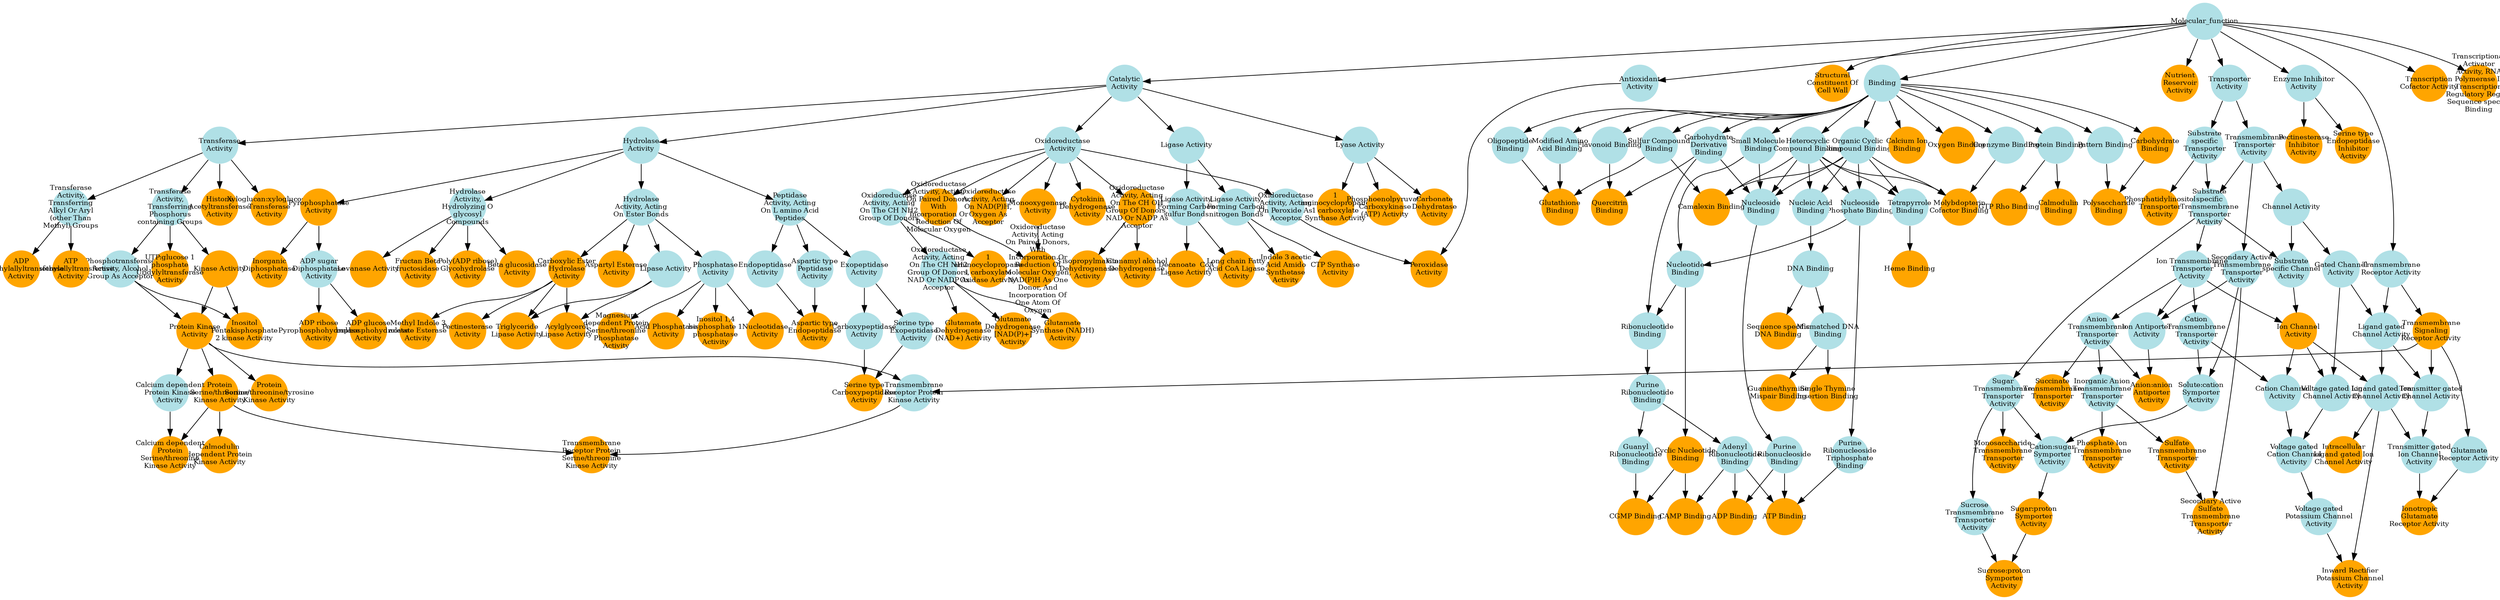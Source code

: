 digraph {
1 [style="filled", fixedsize="true", fontsize="10", shape="circle", width="0.75", fillcolor="powderblue", label="Molecular_function", color="transparent"];
2 [style="filled", fixedsize="true", fontsize="10", shape="circle", width="0.75", fillcolor="powderblue", label="Catalytic
Activity", color="transparent"];
3 [style="filled", fixedsize="true", fontsize="10", shape="circle", width="0.75", fillcolor="powderblue", label="Transferase
Activity", color="transparent"];
4 [style="filled", fixedsize="true", fontsize="10", shape="circle", width="0.75", fillcolor="powderblue", label="Transferase
Activity,
Transferring
Phosphorus
containing Groups", color="transparent"];
5 [style="filled", fixedsize="true", fontsize="10", shape="circle", width="0.75", fillcolor="orange", label="Kinase Activity", color="transparent"];
6 [style="filled", fixedsize="true", fontsize="10", shape="circle", width="0.75", fillcolor="powderblue", label="Phosphotransferase
Activity, Alcohol
Group As Acceptor", color="transparent"];
7 [style="filled", fixedsize="true", fontsize="10", shape="circle", width="0.75", fillcolor="orange", label="Protein Kinase
Activity", color="transparent"];
8 [style="filled", fixedsize="true", fontsize="10", shape="circle", width="0.75", fillcolor="orange", label="Protein
Serine/threonine
Kinase Activity", color="transparent"];
9 [style="filled", fixedsize="true", fontsize="10", shape="circle", width="0.75", fillcolor="powderblue", label="Binding", color="transparent"];
10 [style="filled", fixedsize="true", fontsize="10", shape="circle", width="0.75", fillcolor="powderblue", label="Small Molecule
Binding", color="transparent"];
11 [style="filled", fixedsize="true", fontsize="10", shape="circle", width="0.75", fillcolor="powderblue", label="Organic Cyclic
Compound Binding", color="transparent"];
12 [style="filled", fixedsize="true", fontsize="10", shape="circle", width="0.75", fillcolor="powderblue", label="Carbohydrate
Derivative
Binding", color="transparent"];
13 [style="filled", fixedsize="true", fontsize="10", shape="circle", width="0.75", fillcolor="powderblue", label="Heterocyclic
Compound Binding", color="transparent"];
14 [style="filled", fixedsize="true", fontsize="10", shape="circle", width="0.75", fillcolor="powderblue", label="Nucleoside
Binding", color="transparent"];
15 [style="filled", fixedsize="true", fontsize="10", shape="circle", width="0.75", fillcolor="powderblue", label="Purine
Ribonucleoside
Binding", color="transparent"];
16 [style="filled", fixedsize="true", fontsize="10", shape="circle", width="0.75", fillcolor="powderblue", label="Nucleoside
Phosphate Binding", color="transparent"];
17 [style="filled", fixedsize="true", fontsize="10", shape="circle", width="0.75", fillcolor="powderblue", label="Nucleotide
Binding", color="transparent"];
18 [style="filled", fixedsize="true", fontsize="10", shape="circle", width="0.75", fillcolor="powderblue", label="Ribonucleotide
Binding", color="transparent"];
19 [style="filled", fixedsize="true", fontsize="10", shape="circle", width="0.75", fillcolor="powderblue", label="Purine
Ribonucleotide
Binding", color="transparent"];
20 [style="filled", fixedsize="true", fontsize="10", shape="circle", width="0.75", fillcolor="powderblue", label="Adenyl
Ribonucleotide
Binding", color="transparent"];
21 [style="filled", fixedsize="true", fontsize="10", shape="circle", width="0.75", fillcolor="powderblue", label="Purine
Ribonucleoside
Triphosphate
Binding", color="transparent"];
22 [style="filled", fixedsize="true", fontsize="10", shape="circle", width="0.75", fillcolor="orange", label="ATP Binding", color="transparent"];
23 [style="filled", fixedsize="true", fontsize="10", shape="circle", width="0.75", fillcolor="orange", label="Structural
Constituent Of
Cell Wall", color="transparent"];
24 [style="filled", fixedsize="true", fontsize="10", shape="circle", width="0.75", fillcolor="orange", label="ADP Binding", color="transparent"];
25 [style="filled", fixedsize="true", fontsize="10", shape="circle", width="0.75", fillcolor="powderblue", label="Protein Binding", color="transparent"];
26 [style="filled", fixedsize="true", fontsize="10", shape="circle", width="0.75", fillcolor="orange", label="Calmodulin
Binding", color="transparent"];
27 [style="filled", fixedsize="true", fontsize="10", shape="circle", width="0.75", fillcolor="powderblue", label="Tetrapyrrole
Binding", color="transparent"];
28 [style="filled", fixedsize="true", fontsize="10", shape="circle", width="0.75", fillcolor="orange", label="Heme Binding", color="transparent"];
29 [style="filled", fixedsize="true", fontsize="10", shape="circle", width="0.75", fillcolor="powderblue", label="Transporter
Activity", color="transparent"];
30 [style="filled", fixedsize="true", fontsize="10", shape="circle", width="0.75", fillcolor="powderblue", label="Transmembrane
Transporter
Activity", color="transparent"];
31 [style="filled", fixedsize="true", fontsize="10", shape="circle", width="0.75", fillcolor="powderblue", label="Substrate
specific
Transporter
Activity", color="transparent"];
32 [style="filled", fixedsize="true", fontsize="10", shape="circle", width="0.75", fillcolor="powderblue", label="Substrate
specific
Transmembrane
Transporter
Activity", color="transparent"];
33 [style="filled", fixedsize="true", fontsize="10", shape="circle", width="0.75", fillcolor="powderblue", label="Ion Transmembrane
Transporter
Activity", color="transparent"];
34 [style="filled", fixedsize="true", fontsize="10", shape="circle", width="0.75", fillcolor="powderblue", label="Anion
Transmembrane
Transporter
Activity", color="transparent"];
35 [style="filled", fixedsize="true", fontsize="10", shape="circle", width="0.75", fillcolor="powderblue", label="Inorganic Anion
Transmembrane
Transporter
Activity", color="transparent"];
36 [style="filled", fixedsize="true", fontsize="10", shape="circle", width="0.75", fillcolor="orange", label="Sulfate
Transmembrane
Transporter
Activity", color="transparent"];
37 [style="filled", fixedsize="true", fontsize="10", shape="circle", width="0.75", fillcolor="orange", label="Carbohydrate
Binding", color="transparent"];
38 [style="filled", fixedsize="true", fontsize="10", shape="circle", width="0.75", fillcolor="powderblue", label="Nucleic Acid
Binding", color="transparent"];
39 [style="filled", fixedsize="true", fontsize="10", shape="circle", width="0.75", fillcolor="powderblue", label="DNA Binding", color="transparent"];
40 [style="filled", fixedsize="true", fontsize="10", shape="circle", width="0.75", fillcolor="orange", label="Sequence specific
DNA Binding", color="transparent"];
41 [style="filled", fixedsize="true", fontsize="10", shape="circle", width="0.75", fillcolor="orange", label="Nutrient
Reservoir
Activity", color="transparent"];
42 [style="filled", fixedsize="true", fontsize="10", shape="circle", width="0.75", fillcolor="orange", label="Cyclic Nucleotide
Binding", color="transparent"];
43 [style="filled", fixedsize="true", fontsize="10", shape="circle", width="0.75", fillcolor="powderblue", label="Hydrolase
Activity", color="transparent"];
44 [style="filled", fixedsize="true", fontsize="10", shape="circle", width="0.75", fillcolor="powderblue", label="Hydrolase
Activity,
Hydrolyzing O
glycosyl
Compounds", color="transparent"];
45 [style="filled", fixedsize="true", fontsize="10", shape="circle", width="0.75", fillcolor="orange", label="Levanase Activity", color="transparent"];
46 [style="filled", fixedsize="true", fontsize="10", shape="circle", width="0.75", fillcolor="orange", label="Fructan Beta
fructosidase
Activity", color="transparent"];
47 [style="filled", fixedsize="true", fontsize="10", shape="circle", width="0.75", fillcolor="powderblue", label="Channel Activity", color="transparent"];
48 [style="filled", fixedsize="true", fontsize="10", shape="circle", width="0.75", fillcolor="powderblue", label="Substrate
specific Channel
Activity", color="transparent"];
49 [style="filled", fixedsize="true", fontsize="10", shape="circle", width="0.75", fillcolor="orange", label="Ion Channel
Activity", color="transparent"];
50 [style="filled", fixedsize="true", fontsize="10", shape="circle", width="0.75", fillcolor="powderblue", label="Cation
Transmembrane
Transporter
Activity", color="transparent"];
51 [style="filled", fixedsize="true", fontsize="10", shape="circle", width="0.75", fillcolor="powderblue", label="Cation Channel
Activity", color="transparent"];
52 [style="filled", fixedsize="true", fontsize="10", shape="circle", width="0.75", fillcolor="powderblue", label="Gated Channel
Activity", color="transparent"];
53 [style="filled", fixedsize="true", fontsize="10", shape="circle", width="0.75", fillcolor="powderblue", label="Voltage gated Ion
Channel Activity", color="transparent"];
54 [style="filled", fixedsize="true", fontsize="10", shape="circle", width="0.75", fillcolor="powderblue", label="Voltage gated
Cation Channel
Activity", color="transparent"];
55 [style="filled", fixedsize="true", fontsize="10", shape="circle", width="0.75", fillcolor="powderblue", label="Voltage gated
Potassium Channel
Activity", color="transparent"];
56 [style="filled", fixedsize="true", fontsize="10", shape="circle", width="0.75", fillcolor="powderblue", label="Transmembrane
Receptor Activity", color="transparent"];
57 [style="filled", fixedsize="true", fontsize="10", shape="circle", width="0.75", fillcolor="powderblue", label="Ligand gated
Channel Activity", color="transparent"];
58 [style="filled", fixedsize="true", fontsize="10", shape="circle", width="0.75", fillcolor="powderblue", label="Ligand gated Ion
Channel Activity", color="transparent"];
59 [style="filled", fixedsize="true", fontsize="10", shape="circle", width="0.75", fillcolor="orange", label="Inward Rectifier
Potassium Channel
Activity", color="transparent"];
60 [style="filled", fixedsize="true", fontsize="10", shape="circle", width="0.75", fillcolor="orange", label="Phosphate Ion
Transmembrane
Transporter
Activity", color="transparent"];
61 [style="filled", fixedsize="true", fontsize="10", shape="circle", width="0.75", fillcolor="orange", label="Transmembrane
Signaling
Receptor Activity", color="transparent"];
62 [style="filled", fixedsize="true", fontsize="10", shape="circle", width="0.75", fillcolor="powderblue", label="Transmembrane
Receptor Protein
Kinase Activity", color="transparent"];
63 [style="filled", fixedsize="true", fontsize="10", shape="circle", width="0.75", fillcolor="orange", label="Transmembrane
Receptor Protein
Serine/threonine
Kinase Activity", color="transparent"];
64 [style="filled", fixedsize="true", fontsize="10", shape="circle", width="0.75", fillcolor="powderblue", label="Secondary Active
Transmembrane
Transporter
Activity", color="transparent"];
65 [style="filled", fixedsize="true", fontsize="10", shape="circle", width="0.75", fillcolor="powderblue", label="Enzyme Inhibitor
Activity", color="transparent"];
66 [style="filled", fixedsize="true", fontsize="10", shape="circle", width="0.75", fillcolor="orange", label="Serine type
Endopeptidase
Inhibitor
Activity", color="transparent"];
67 [style="filled", fixedsize="true", fontsize="10", shape="circle", width="0.75", fillcolor="powderblue", label="Antioxidant
Activity", color="transparent"];
68 [style="filled", fixedsize="true", fontsize="10", shape="circle", width="0.75", fillcolor="powderblue", label="Oxidoreductase
Activity", color="transparent"];
69 [style="filled", fixedsize="true", fontsize="10", shape="circle", width="0.75", fillcolor="powderblue", label="Oxidoreductase
Activity, Acting
On Peroxide As
Acceptor", color="transparent"];
70 [style="filled", fixedsize="true", fontsize="10", shape="circle", width="0.75", fillcolor="orange", label="Peroxidase
Activity", color="transparent"];
71 [style="filled", fixedsize="true", fontsize="10", shape="circle", width="0.75", fillcolor="orange", label="Calcium Ion
Binding", color="transparent"];
72 [style="filled", fixedsize="true", fontsize="10", shape="circle", width="0.75", fillcolor="orange", label="Oxygen Binding", color="transparent"];
73 [style="filled", fixedsize="true", fontsize="10", shape="circle", width="0.75", fillcolor="powderblue", label="Hydrolase
Activity, Acting
On Ester Bonds", color="transparent"];
74 [style="filled", fixedsize="true", fontsize="10", shape="circle", width="0.75", fillcolor="orange", label="Carboxylic Ester
Hydrolase
Activity", color="transparent"];
75 [style="filled", fixedsize="true", fontsize="10", shape="circle", width="0.75", fillcolor="orange", label="Methyl Indole 3
acetate Esterase
Activity", color="transparent"];
76 [style="filled", fixedsize="true", fontsize="10", shape="circle", width="0.75", fillcolor="orange", label="Calmodulin
dependent Protein
Kinase Activity", color="transparent"];
77 [style="filled", fixedsize="true", fontsize="10", shape="circle", width="0.75", fillcolor="orange", label="Cytokinin
Dehydrogenase
Activity", color="transparent"];
78 [style="filled", fixedsize="true", fontsize="10", shape="circle", width="0.75", fillcolor="powderblue", label="Peptidase
Activity, Acting
On L amino Acid
Peptides", color="transparent"];
79 [style="filled", fixedsize="true", fontsize="10", shape="circle", width="0.75", fillcolor="powderblue", label="Exopeptidase
Activity", color="transparent"];
80 [style="filled", fixedsize="true", fontsize="10", shape="circle", width="0.75", fillcolor="powderblue", label="Carboxypeptidase
Activity", color="transparent"];
81 [style="filled", fixedsize="true", fontsize="10", shape="circle", width="0.75", fillcolor="powderblue", label="Serine type
Exopeptidase
Activity", color="transparent"];
82 [style="filled", fixedsize="true", fontsize="10", shape="circle", width="0.75", fillcolor="orange", label="Serine type
Carboxypeptidase
Activity", color="transparent"];
83 [style="filled", fixedsize="true", fontsize="10", shape="circle", width="0.75", fillcolor="orange", label="Pectinesterase
Activity", color="transparent"];
84 [style="filled", fixedsize="true", fontsize="10", shape="circle", width="0.75", fillcolor="orange", label="Histone
Acetyltransferase
Activity", color="transparent"];
85 [style="filled", fixedsize="true", fontsize="10", shape="circle", width="0.75", fillcolor="orange", label="Aspartyl Esterase
Activity", color="transparent"];
86 [style="filled", fixedsize="true", fontsize="10", shape="circle", width="0.75", fillcolor="orange", label="Poly(ADP ribose)
Glycohydrolase
Activity", color="transparent"];
87 [style="filled", fixedsize="true", fontsize="10", shape="circle", width="0.75", fillcolor="orange", label="Secondary Active
Sulfate
Transmembrane
Transporter
Activity", color="transparent"];
88 [style="filled", fixedsize="true", fontsize="10", shape="circle", width="0.75", fillcolor="powderblue", label="Glutamate
Receptor Activity", color="transparent"];
89 [style="filled", fixedsize="true", fontsize="10", shape="circle", width="0.75", fillcolor="powderblue", label="Transmitter gated
Channel Activity", color="transparent"];
90 [style="filled", fixedsize="true", fontsize="10", shape="circle", width="0.75", fillcolor="powderblue", label="Transmitter gated
Ion Channel
Activity", color="transparent"];
91 [style="filled", fixedsize="true", fontsize="10", shape="circle", width="0.75", fillcolor="orange", label="Ionotropic
Glutamate
Receptor Activity", color="transparent"];
92 [style="filled", fixedsize="true", fontsize="10", shape="circle", width="0.75", fillcolor="orange", label="Intracellular
Ligand gated Ion
Channel Activity", color="transparent"];
93 [style="filled", fixedsize="true", fontsize="10", shape="circle", width="0.75", fillcolor="powderblue", label="Ligase Activity", color="transparent"];
94 [style="filled", fixedsize="true", fontsize="10", shape="circle", width="0.75", fillcolor="powderblue", label="Ligase Activity,
Forming Carbon
nitrogen Bonds", color="transparent"];
95 [style="filled", fixedsize="true", fontsize="10", shape="circle", width="0.75", fillcolor="orange", label="CTP Synthase
Activity", color="transparent"];
96 [style="filled", fixedsize="true", fontsize="10", shape="circle", width="0.75", fillcolor="orange", label="Beta glucosidase
Activity", color="transparent"];
97 [style="filled", fixedsize="true", fontsize="10", shape="circle", width="0.75", fillcolor="powderblue", label="Calcium dependent
Protein Kinase
Activity", color="transparent"];
98 [style="filled", fixedsize="true", fontsize="10", shape="circle", width="0.75", fillcolor="orange", label="Calcium dependent
Protein
Serine/threonine
Kinase Activity", color="transparent"];
99 [style="filled", fixedsize="true", fontsize="10", shape="circle", width="0.75", fillcolor="orange", label="Pyrophosphatase
Activity", color="transparent"];
100 [style="filled", fixedsize="true", fontsize="10", shape="circle", width="0.75", fillcolor="orange", label="Indole 3 acetic
Acid Amido
Synthetase
Activity", color="transparent"];
101 [style="filled", fixedsize="true", fontsize="10", shape="circle", width="0.75", fillcolor="powderblue", label="ADP sugar
Diphosphatase
Activity", color="transparent"];
102 [style="filled", fixedsize="true", fontsize="10", shape="circle", width="0.75", fillcolor="orange", label="ADP glucose
Pyrophosphohydrolase
Activity", color="transparent"];
103 [style="filled", fixedsize="true", fontsize="10", shape="circle", width="0.75", fillcolor="powderblue", label="Lyase Activity", color="transparent"];
104 [style="filled", fixedsize="true", fontsize="10", shape="circle", width="0.75", fillcolor="orange", label="1
aminocyclopropane
1 carboxylate
Synthase Activity", color="transparent"];
105 [style="filled", fixedsize="true", fontsize="10", shape="circle", width="0.75", fillcolor="orange", label="Oxidoreductase
Activity, Acting
On The CH OH
Group Of Donors,
NAD Or NADP As
Acceptor", color="transparent"];
106 [style="filled", fixedsize="true", fontsize="10", shape="circle", width="0.75", fillcolor="powderblue", label="Phosphatase
Activity", color="transparent"];
107 [style="filled", fixedsize="true", fontsize="10", shape="circle", width="0.75", fillcolor="orange", label="Inositol 1,4
bisphosphate 1
phosphatase
Activity", color="transparent"];
108 [style="filled", fixedsize="true", fontsize="10", shape="circle", width="0.75", fillcolor="orange", label="Pectinesterase
Inhibitor
Activity", color="transparent"];
109 [style="filled", fixedsize="true", fontsize="10", shape="circle", width="0.75", fillcolor="orange", label="Monooxygenase
Activity", color="transparent"];
110 [style="filled", fixedsize="true", fontsize="10", shape="circle", width="0.75", fillcolor="orange", label="Oxidoreductase
Activity, Acting
On Paired Donors,
With
Incorporation Or
Reduction Of
Molecular Oxygen", color="transparent"];
111 [style="filled", fixedsize="true", fontsize="10", shape="circle", width="0.75", fillcolor="orange", label="Oxidoreductase
Activity, Acting
On Paired Donors,
With
Incorporation Or
Reduction Of
Molecular Oxygen,
NAD(P)H As One
Donor, And
Incorporation Of
One Atom Of
Oxygen", color="transparent"];
112 [style="filled", fixedsize="true", fontsize="10", shape="circle", width="0.75", fillcolor="orange", label="Transcription
Cofactor Activity", color="transparent"];
113 [style="filled", fixedsize="true", fontsize="10", shape="circle", width="0.75", fillcolor="powderblue", label="Solute:cation
Symporter
Activity", color="transparent"];
114 [style="filled", fixedsize="true", fontsize="10", shape="circle", width="0.75", fillcolor="powderblue", label="Sugar
Transmembrane
Transporter
Activity", color="transparent"];
115 [style="filled", fixedsize="true", fontsize="10", shape="circle", width="0.75", fillcolor="powderblue", label="Cation:sugar
Symporter
Activity", color="transparent"];
116 [style="filled", fixedsize="true", fontsize="10", shape="circle", width="0.75", fillcolor="orange", label="Sugar:proton
Symporter
Activity", color="transparent"];
117 [style="filled", fixedsize="true", fontsize="10", shape="circle", width="0.75", fillcolor="powderblue", label="Sucrose
Transmembrane
Transporter
Activity", color="transparent"];
118 [style="filled", fixedsize="true", fontsize="10", shape="circle", width="0.75", fillcolor="orange", label="Sucrose:proton
Symporter
Activity", color="transparent"];
119 [style="filled", fixedsize="true", fontsize="10", shape="circle", width="0.75", fillcolor="powderblue", label="Pattern Binding", color="transparent"];
120 [style="filled", fixedsize="true", fontsize="10", shape="circle", width="0.75", fillcolor="orange", label="Polysaccharide
Binding", color="transparent"];
121 [style="filled", fixedsize="true", fontsize="10", shape="circle", width="0.75", fillcolor="orange", label="Monosaccharide
Transmembrane
Transporter
Activity", color="transparent"];
122 [style="filled", fixedsize="true", fontsize="10", shape="circle", width="0.75", fillcolor="orange", label="Cinnamyl alcohol
Dehydrogenase
Activity", color="transparent"];
123 [style="filled", fixedsize="true", fontsize="10", shape="circle", width="0.75", fillcolor="powderblue", label="Oxidoreductase
Activity, Acting
On The CH NH2
Group Of Donors", color="transparent"];
124 [style="filled", fixedsize="true", fontsize="10", shape="circle", width="0.75", fillcolor="powderblue", label="Oxidoreductase
Activity, Acting
On The CH NH2
Group Of Donors,
NAD Or NADP As
Acceptor", color="transparent"];
125 [style="filled", fixedsize="true", fontsize="10", shape="circle", width="0.75", fillcolor="orange", label="Glutamate
Synthase (NADH)
Activity", color="transparent"];
126 [style="filled", fixedsize="true", fontsize="10", shape="circle", width="0.75", fillcolor="orange", label="GTP Rho Binding", color="transparent"];
127 [style="filled", fixedsize="true", fontsize="10", shape="circle", width="0.75", fillcolor="orange", label="Phosphoenolpyruvate
Carboxykinase
(ATP) Activity", color="transparent"];
128 [style="filled", fixedsize="true", fontsize="10", shape="circle", width="0.75", fillcolor="orange", label="Nucleotidase
Activity", color="transparent"];
129 [style="filled", fixedsize="true", fontsize="10", shape="circle", width="0.75", fillcolor="orange", label="Inositol
Pentakisphosphate
2 kinase Activity", color="transparent"];
130 [style="filled", fixedsize="true", fontsize="10", shape="circle", width="0.75", fillcolor="powderblue", label="Lipase Activity", color="transparent"];
131 [style="filled", fixedsize="true", fontsize="10", shape="circle", width="0.75", fillcolor="orange", label="Triglyceride
Lipase Activity", color="transparent"];
132 [style="filled", fixedsize="true", fontsize="10", shape="circle", width="0.75", fillcolor="orange", label="Glutamate
Dehydrogenase
(NAD+) Activity", color="transparent"];
133 [style="filled", fixedsize="true", fontsize="10", shape="circle", width="0.75", fillcolor="orange", label="Succinate
Transmembrane
Transporter
Activity", color="transparent"];
134 [style="filled", fixedsize="true", fontsize="10", shape="circle", width="0.75", fillcolor="powderblue", label="Sulfur Compound
Binding", color="transparent"];
135 [style="filled", fixedsize="true", fontsize="10", shape="circle", width="0.75", fillcolor="orange", label="Camalexin Binding", color="transparent"];
136 [style="filled", fixedsize="true", fontsize="10", shape="circle", width="0.75", fillcolor="powderblue", label="Flavonoid Binding", color="transparent"];
137 [style="filled", fixedsize="true", fontsize="10", shape="circle", width="0.75", fillcolor="orange", label="Quercitrin
Binding", color="transparent"];
138 [style="filled", fixedsize="true", fontsize="10", shape="circle", width="0.75", fillcolor="orange", label="Magnesium
dependent Protein
Serine/threonine
Phosphatase
Activity", color="transparent"];
139 [style="filled", fixedsize="true", fontsize="10", shape="circle", width="0.75", fillcolor="orange", label="ADP ribose
Pyrophosphohydrolase
Activity", color="transparent"];
140 [style="filled", fixedsize="true", fontsize="10", shape="circle", width="0.75", fillcolor="powderblue", label="Modified Amino
Acid Binding", color="transparent"];
141 [style="filled", fixedsize="true", fontsize="10", shape="circle", width="0.75", fillcolor="powderblue", label="Oligopeptide
Binding", color="transparent"];
142 [style="filled", fixedsize="true", fontsize="10", shape="circle", width="0.75", fillcolor="orange", label="Glutathione
Binding", color="transparent"];
143 [style="filled", fixedsize="true", fontsize="10", shape="circle", width="0.75", fillcolor="orange", label="Acylglycerol
Lipase Activity", color="transparent"];
144 [style="filled", fixedsize="true", fontsize="10", shape="circle", width="0.75", fillcolor="powderblue", label="Ion Antiporter
Activity", color="transparent"];
145 [style="filled", fixedsize="true", fontsize="10", shape="circle", width="0.75", fillcolor="orange", label="Anion:anion
Antiporter
Activity", color="transparent"];
146 [style="filled", fixedsize="true", fontsize="10", shape="circle", width="0.75", fillcolor="orange", label="Acid Phosphatase
Activity", color="transparent"];
147 [style="filled", fixedsize="true", fontsize="10", shape="circle", width="0.75", fillcolor="orange", label="1
aminocyclopropane
1 carboxylate
Oxidase Activity", color="transparent"];
148 [style="filled", fixedsize="true", fontsize="10", shape="circle", width="0.75", fillcolor="powderblue", label="Ligase Activity,
Forming Carbon
sulfur Bonds", color="transparent"];
149 [style="filled", fixedsize="true", fontsize="10", shape="circle", width="0.75", fillcolor="orange", label="Long chain Fatty
Acid CoA Ligase
Activity", color="transparent"];
150 [style="filled", fixedsize="true", fontsize="10", shape="circle", width="0.75", fillcolor="orange", label="Decanoate  CoA
Ligase Activity", color="transparent"];
151 [style="filled", fixedsize="true", fontsize="10", shape="circle", width="0.75", fillcolor="orange", label="Xyloglucan:xyloglucosyl
Transferase
Activity", color="transparent"];
152 [style="filled", fixedsize="true", fontsize="10", shape="circle", width="0.75", fillcolor="orange", label="CAMP Binding", color="transparent"];
153 [style="filled", fixedsize="true", fontsize="10", shape="circle", width="0.75", fillcolor="powderblue", label="Guanyl
Ribonucleotide
Binding", color="transparent"];
154 [style="filled", fixedsize="true", fontsize="10", shape="circle", width="0.75", fillcolor="orange", label="CGMP Binding", color="transparent"];
155 [style="filled", fixedsize="true", fontsize="10", shape="circle", width="0.75", fillcolor="orange", label="Inorganic
Diphosphatase
Activity", color="transparent"];
156 [style="filled", fixedsize="true", fontsize="10", shape="circle", width="0.75", fillcolor="orange", label="Protein
Serine/threonine/tyrosine
Kinase Activity", color="transparent"];
157 [style="filled", fixedsize="true", fontsize="10", shape="circle", width="0.75", fillcolor="orange", label="UTP:glucose 1
phosphate
Uridylyltransferase
Activity", color="transparent"];
158 [style="filled", fixedsize="true", fontsize="10", shape="circle", width="0.75", fillcolor="orange", label="Oxidoreductase
Activity, Acting
On NAD(P)H,
Oxygen As
Acceptor", color="transparent"];
159 [style="filled", fixedsize="true", fontsize="10", shape="circle", width="0.75", fillcolor="powderblue", label="Endopeptidase
Activity", color="transparent"];
160 [style="filled", fixedsize="true", fontsize="10", shape="circle", width="0.75", fillcolor="powderblue", label="Aspartic type
Peptidase
Activity", color="transparent"];
161 [style="filled", fixedsize="true", fontsize="10", shape="circle", width="0.75", fillcolor="orange", label="Aspartic type
Endopeptidase
Activity", color="transparent"];
162 [style="filled", fixedsize="true", fontsize="10", shape="circle", width="0.75", fillcolor="powderblue", label="Coenzyme Binding", color="transparent"];
163 [style="filled", fixedsize="true", fontsize="10", shape="circle", width="0.75", fillcolor="orange", label="Molybdopterin
Cofactor Binding", color="transparent"];
164 [style="filled", fixedsize="true", fontsize="10", shape="circle", width="0.75", fillcolor="orange", label="Glutamate
Dehydrogenase
[NAD(P)+]
Activity", color="transparent"];
165 [style="filled", fixedsize="true", fontsize="10", shape="circle", width="0.75", fillcolor="orange", label="3 isopropylmalate
Dehydrogenase
Activity", color="transparent"];
166 [style="filled", fixedsize="true", fontsize="10", shape="circle", width="0.75", fillcolor="powderblue", label="Transferase
Activity,
Transferring
Alkyl Or Aryl
(other Than
Methyl) Groups", color="transparent"];
167 [style="filled", fixedsize="true", fontsize="10", shape="circle", width="0.75", fillcolor="orange", label="ATP
Dimethylallyltransferase
Activity", color="transparent"];
168 [style="filled", fixedsize="true", fontsize="10", shape="circle", width="0.75", fillcolor="orange", label="ADP
Dimethylallyltransferase
Activity", color="transparent"];
169 [style="filled", fixedsize="true", fontsize="10", shape="circle", width="0.75", fillcolor="powderblue", label="Mismatched DNA
Binding", color="transparent"];
170 [style="filled", fixedsize="true", fontsize="10", shape="circle", width="0.75", fillcolor="orange", label="Guanine/thymine
Mispair Binding", color="transparent"];
171 [style="filled", fixedsize="true", fontsize="10", shape="circle", width="0.75", fillcolor="orange", label="Single Thymine
Insertion Binding", color="transparent"];
172 [style="filled", fixedsize="true", fontsize="10", shape="circle", width="0.75", fillcolor="orange", label="Carbonate
Dehydratase
Activity", color="transparent"];
173 [style="filled", fixedsize="true", fontsize="10", shape="circle", width="0.75", fillcolor="orange", label="Phosphatidylinositol
Transporter
Activity", color="transparent"];
174 [style="filled", fixedsize="true", fontsize="10", shape="circle", width="0.75", fillcolor="orange", label="Transcriptional
Activator
Activity, RNA
Polymerase II
Transcription
Regulatory Region
Sequence specific
Binding", color="transparent"];
1 -> 2 [color="#000000", lty="solid"];
2 -> 3 [color="#000000", lty="solid"];
3 -> 4 [color="#000000", lty="solid"];
4 -> 5 [color="#000000", lty="solid"];
4 -> 6 [color="#000000", lty="solid"];
5 -> 7 [color="#000000", lty="solid"];
6 -> 7 [color="#000000", lty="solid"];
7 -> 8 [color="#000000", lty="solid"];
1 -> 9 [color="#000000", lty="solid"];
9 -> 10 [color="#000000", lty="solid"];
9 -> 11 [color="#000000", lty="solid"];
9 -> 12 [color="#000000", lty="solid"];
9 -> 13 [color="#000000", lty="solid"];
10 -> 14 [color="#000000", lty="solid"];
11 -> 14 [color="#000000", lty="solid"];
12 -> 14 [color="#000000", lty="solid"];
13 -> 14 [color="#000000", lty="solid"];
14 -> 15 [color="#000000", lty="solid"];
11 -> 16 [color="#000000", lty="solid"];
13 -> 16 [color="#000000", lty="solid"];
10 -> 17 [color="#000000", lty="solid"];
16 -> 17 [color="#000000", lty="solid"];
12 -> 18 [color="#000000", lty="solid"];
17 -> 18 [color="#000000", lty="solid"];
18 -> 19 [color="#000000", lty="solid"];
19 -> 20 [color="#000000", lty="solid"];
16 -> 21 [color="#000000", lty="solid"];
15 -> 22 [color="#000000", lty="solid"];
20 -> 22 [color="#000000", lty="solid"];
21 -> 22 [color="#000000", lty="solid"];
1 -> 23 [color="#000000", lty="solid"];
15 -> 24 [color="#000000", lty="solid"];
20 -> 24 [color="#000000", lty="solid"];
9 -> 25 [color="#000000", lty="solid"];
25 -> 26 [color="#000000", lty="solid"];
11 -> 27 [color="#000000", lty="solid"];
13 -> 27 [color="#000000", lty="solid"];
27 -> 28 [color="#000000", lty="solid"];
1 -> 29 [color="#000000", lty="solid"];
29 -> 30 [color="#000000", lty="solid"];
29 -> 31 [color="#000000", lty="solid"];
30 -> 32 [color="#000000", lty="solid"];
31 -> 32 [color="#000000", lty="solid"];
32 -> 33 [color="#000000", lty="solid"];
33 -> 34 [color="#000000", lty="solid"];
34 -> 35 [color="#000000", lty="solid"];
35 -> 36 [color="#000000", lty="solid"];
9 -> 37 [color="#000000", lty="solid"];
11 -> 38 [color="#000000", lty="solid"];
13 -> 38 [color="#000000", lty="solid"];
38 -> 39 [color="#000000", lty="solid"];
39 -> 40 [color="#000000", lty="solid"];
1 -> 41 [color="#000000", lty="solid"];
17 -> 42 [color="#000000", lty="solid"];
2 -> 43 [color="#000000", lty="solid"];
43 -> 44 [color="#000000", lty="solid"];
44 -> 45 [color="#000000", lty="solid"];
44 -> 46 [color="#000000", lty="solid"];
30 -> 47 [color="#000000", lty="solid"];
32 -> 48 [color="#000000", lty="solid"];
47 -> 48 [color="#000000", lty="solid"];
33 -> 49 [color="#000000", lty="solid"];
48 -> 49 [color="#000000", lty="solid"];
33 -> 50 [color="#000000", lty="solid"];
49 -> 51 [color="#000000", lty="solid"];
50 -> 51 [color="#000000", lty="solid"];
47 -> 52 [color="#000000", lty="solid"];
49 -> 53 [color="#000000", lty="solid"];
52 -> 53 [color="#000000", lty="solid"];
51 -> 54 [color="#000000", lty="solid"];
53 -> 54 [color="#000000", lty="solid"];
54 -> 55 [color="#000000", lty="solid"];
1 -> 56 [color="#000000", lty="solid"];
52 -> 57 [color="#000000", lty="solid"];
56 -> 57 [color="#000000", lty="solid"];
49 -> 58 [color="#000000", lty="solid"];
57 -> 58 [color="#000000", lty="solid"];
55 -> 59 [color="#000000", lty="solid"];
58 -> 59 [color="#000000", lty="solid"];
35 -> 60 [color="#000000", lty="solid"];
56 -> 61 [color="#000000", lty="solid"];
7 -> 62 [color="#000000", lty="solid"];
61 -> 62 [color="#000000", lty="solid"];
8 -> 63 [color="#000000", lty="solid"];
62 -> 63 [color="#000000", lty="solid"];
30 -> 64 [color="#000000", lty="solid"];
1 -> 65 [color="#000000", lty="solid"];
65 -> 66 [color="#000000", lty="solid"];
1 -> 67 [color="#000000", lty="solid"];
2 -> 68 [color="#000000", lty="solid"];
68 -> 69 [color="#000000", lty="solid"];
67 -> 70 [color="#000000", lty="solid"];
69 -> 70 [color="#000000", lty="solid"];
9 -> 71 [color="#000000", lty="solid"];
9 -> 72 [color="#000000", lty="solid"];
43 -> 73 [color="#000000", lty="solid"];
73 -> 74 [color="#000000", lty="solid"];
74 -> 75 [color="#000000", lty="solid"];
8 -> 76 [color="#000000", lty="solid"];
68 -> 77 [color="#000000", lty="solid"];
43 -> 78 [color="#000000", lty="solid"];
78 -> 79 [color="#000000", lty="solid"];
79 -> 80 [color="#000000", lty="solid"];
79 -> 81 [color="#000000", lty="solid"];
80 -> 82 [color="#000000", lty="solid"];
81 -> 82 [color="#000000", lty="solid"];
74 -> 83 [color="#000000", lty="solid"];
3 -> 84 [color="#000000", lty="solid"];
73 -> 85 [color="#000000", lty="solid"];
44 -> 86 [color="#000000", lty="solid"];
36 -> 87 [color="#000000", lty="solid"];
64 -> 87 [color="#000000", lty="solid"];
61 -> 88 [color="#000000", lty="solid"];
57 -> 89 [color="#000000", lty="solid"];
61 -> 89 [color="#000000", lty="solid"];
58 -> 90 [color="#000000", lty="solid"];
89 -> 90 [color="#000000", lty="solid"];
88 -> 91 [color="#000000", lty="solid"];
90 -> 91 [color="#000000", lty="solid"];
58 -> 92 [color="#000000", lty="solid"];
2 -> 93 [color="#000000", lty="solid"];
93 -> 94 [color="#000000", lty="solid"];
94 -> 95 [color="#000000", lty="solid"];
44 -> 96 [color="#000000", lty="solid"];
7 -> 97 [color="#000000", lty="solid"];
8 -> 98 [color="#000000", lty="solid"];
97 -> 98 [color="#000000", lty="solid"];
43 -> 99 [color="#000000", lty="solid"];
94 -> 100 [color="#000000", lty="solid"];
99 -> 101 [color="#000000", lty="solid"];
101 -> 102 [color="#000000", lty="solid"];
2 -> 103 [color="#000000", lty="solid"];
103 -> 104 [color="#000000", lty="solid"];
68 -> 105 [color="#000000", lty="solid"];
73 -> 106 [color="#000000", lty="solid"];
106 -> 107 [color="#000000", lty="solid"];
65 -> 108 [color="#000000", lty="solid"];
68 -> 109 [color="#000000", lty="solid"];
68 -> 110 [color="#000000", lty="solid"];
109 -> 111 [color="#000000", lty="solid"];
110 -> 111 [color="#000000", lty="solid"];
1 -> 112 [color="#000000", lty="solid"];
50 -> 113 [color="#000000", lty="solid"];
64 -> 113 [color="#000000", lty="solid"];
32 -> 114 [color="#000000", lty="solid"];
113 -> 115 [color="#000000", lty="solid"];
114 -> 115 [color="#000000", lty="solid"];
115 -> 116 [color="#000000", lty="solid"];
114 -> 117 [color="#000000", lty="solid"];
116 -> 118 [color="#000000", lty="solid"];
117 -> 118 [color="#000000", lty="solid"];
9 -> 119 [color="#000000", lty="solid"];
37 -> 120 [color="#000000", lty="solid"];
119 -> 120 [color="#000000", lty="solid"];
114 -> 121 [color="#000000", lty="solid"];
105 -> 122 [color="#000000", lty="solid"];
68 -> 123 [color="#000000", lty="solid"];
123 -> 124 [color="#000000", lty="solid"];
124 -> 125 [color="#000000", lty="solid"];
25 -> 126 [color="#000000", lty="solid"];
103 -> 127 [color="#000000", lty="solid"];
106 -> 128 [color="#000000", lty="solid"];
5 -> 129 [color="#000000", lty="solid"];
6 -> 129 [color="#000000", lty="solid"];
73 -> 130 [color="#000000", lty="solid"];
74 -> 131 [color="#000000", lty="solid"];
130 -> 131 [color="#000000", lty="solid"];
124 -> 132 [color="#000000", lty="solid"];
34 -> 133 [color="#000000", lty="solid"];
9 -> 134 [color="#000000", lty="solid"];
11 -> 135 [color="#000000", lty="solid"];
13 -> 135 [color="#000000", lty="solid"];
134 -> 135 [color="#000000", lty="solid"];
9 -> 136 [color="#000000", lty="solid"];
12 -> 137 [color="#000000", lty="solid"];
136 -> 137 [color="#000000", lty="solid"];
106 -> 138 [color="#000000", lty="solid"];
101 -> 139 [color="#000000", lty="solid"];
9 -> 140 [color="#000000", lty="solid"];
9 -> 141 [color="#000000", lty="solid"];
134 -> 142 [color="#000000", lty="solid"];
140 -> 142 [color="#000000", lty="solid"];
141 -> 142 [color="#000000", lty="solid"];
74 -> 143 [color="#000000", lty="solid"];
130 -> 143 [color="#000000", lty="solid"];
33 -> 144 [color="#000000", lty="solid"];
64 -> 144 [color="#000000", lty="solid"];
34 -> 145 [color="#000000", lty="solid"];
144 -> 145 [color="#000000", lty="solid"];
106 -> 146 [color="#000000", lty="solid"];
123 -> 147 [color="#000000", lty="solid"];
93 -> 148 [color="#000000", lty="solid"];
148 -> 149 [color="#000000", lty="solid"];
148 -> 150 [color="#000000", lty="solid"];
3 -> 151 [color="#000000", lty="solid"];
20 -> 152 [color="#000000", lty="solid"];
42 -> 152 [color="#000000", lty="solid"];
19 -> 153 [color="#000000", lty="solid"];
42 -> 154 [color="#000000", lty="solid"];
153 -> 154 [color="#000000", lty="solid"];
99 -> 155 [color="#000000", lty="solid"];
7 -> 156 [color="#000000", lty="solid"];
4 -> 157 [color="#000000", lty="solid"];
68 -> 158 [color="#000000", lty="solid"];
78 -> 159 [color="#000000", lty="solid"];
78 -> 160 [color="#000000", lty="solid"];
159 -> 161 [color="#000000", lty="solid"];
160 -> 161 [color="#000000", lty="solid"];
9 -> 162 [color="#000000", lty="solid"];
11 -> 163 [color="#000000", lty="solid"];
13 -> 163 [color="#000000", lty="solid"];
162 -> 163 [color="#000000", lty="solid"];
124 -> 164 [color="#000000", lty="solid"];
105 -> 165 [color="#000000", lty="solid"];
3 -> 166 [color="#000000", lty="solid"];
166 -> 167 [color="#000000", lty="solid"];
166 -> 168 [color="#000000", lty="solid"];
39 -> 169 [color="#000000", lty="solid"];
169 -> 170 [color="#000000", lty="solid"];
169 -> 171 [color="#000000", lty="solid"];
103 -> 172 [color="#000000", lty="solid"];
31 -> 173 [color="#000000", lty="solid"];
1 -> 174 [color="#000000", lty="solid"];
}
